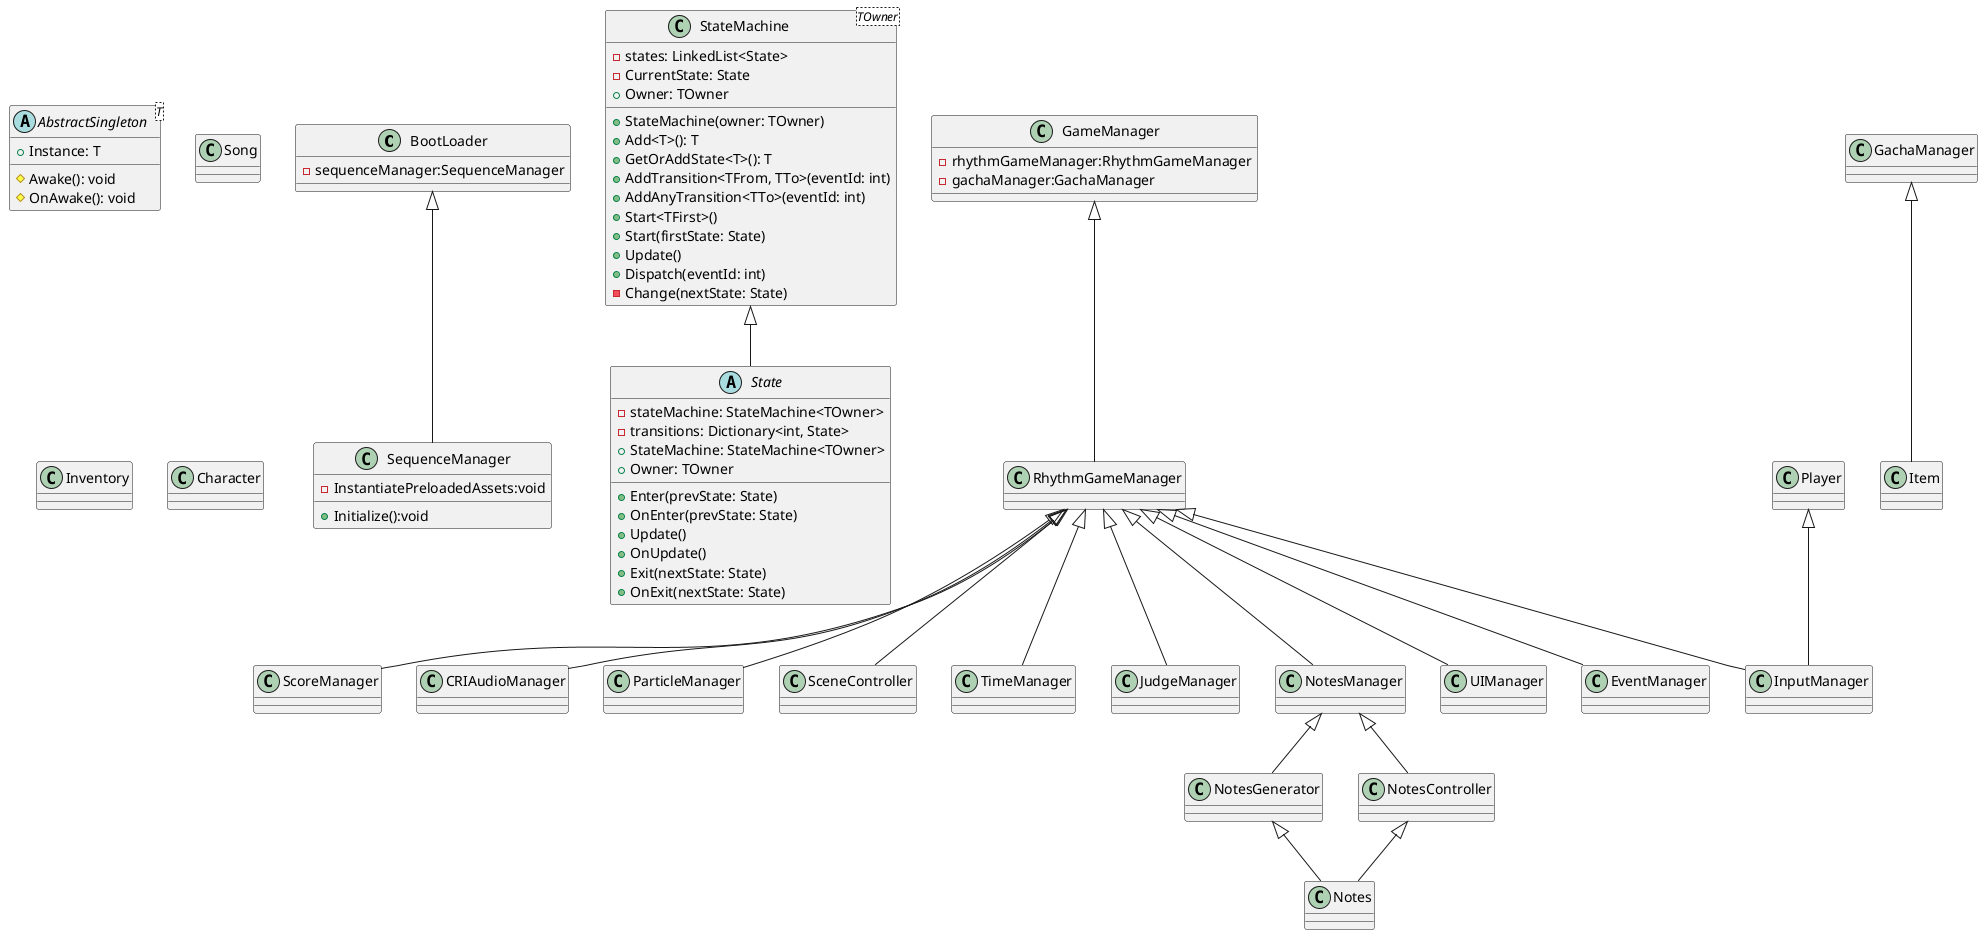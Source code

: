 ﻿@startuml

class BootLoader{
    -sequenceManager:SequenceManager
}
class SequenceManager{
    +Initialize():void
    -InstantiatePreloadedAssets:void
}
abstract class AbstractSingleton<T> {
  +Instance: T
  #Awake(): void
  #OnAwake(): void
}
abstract class AbstractSingleton<T>
Class StateMachine<TOwner> {
  -states: LinkedList<State>
  -CurrentState: State
  +Owner: TOwner
  +StateMachine(owner: TOwner)
  +Add<T>(): T
  +GetOrAddState<T>(): T
  +AddTransition<TFrom, TTo>(eventId: int)
  +AddAnyTransition<TTo>(eventId: int)
  +Start<TFirst>()
  +Start(firstState: State)
  +Update()
  +Dispatch(eventId: int)
  -Change(nextState: State)
}

abstract class State {
  -stateMachine: StateMachine<TOwner>
  -transitions: Dictionary<int, State>
  +StateMachine: StateMachine<TOwner>
  +Owner: TOwner
  +Enter(prevState: State)
  +OnEnter(prevState: State)
  +Update()
  +OnUpdate()
  +Exit(nextState: State)
  +OnExit(nextState: State)
}

class GameManager {
 -rhythmGameManager:RhythmGameManager
 -gachaManager:GachaManager
}
class RhythmGameManager{

}
class ScoreManager{

}
class CRIAudioManager{

}
class ParticleManager{

}
class SceneController{

}
class TimeManager{

}
class InputManager{

}
class JudgeManager{

}
class NotesManager{

}
class UIManager{

}
class EventManager{

}
class GachaManager{

}
class NotesGenerator{

}
class NotesController{

}

class Player{

}
class Notes{

}
class Song{

}
class Item{

}
class Inventory{

}
class Character{

}


BootLoader <|-- SequenceManager
StateMachine <|-- State

GameManager <|-- RhythmGameManager

RhythmGameManager <|-- ScoreManager
RhythmGameManager <|-- CRIAudioManager
RhythmGameManager <|-- ParticleManager
RhythmGameManager <|-- SceneController
RhythmGameManager <|-- TimeManager
RhythmGameManager <|-- InputManager
RhythmGameManager <|-- JudgeManager
RhythmGameManager <|-- NotesManager
RhythmGameManager <|-- UIManager
RhythmGameManager <|-- EventManager

Player<|-- InputManager

NotesManager  <|-- NotesGenerator
NotesManager  <|-- NotesController

NotesGenerator <|-- Notes
NotesController <|-- Notes


GachaManager <|-- Item

@enduml
